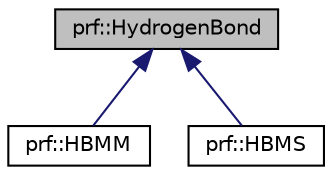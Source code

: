 digraph "prf::HydrogenBond"
{
  bgcolor="transparent";
  edge [fontname="Helvetica",fontsize="10",labelfontname="Helvetica",labelfontsize="10"];
  node [fontname="Helvetica",fontsize="10",shape=record];
  Node1 [label="prf::HydrogenBond",height=0.2,width=0.4,color="black", fillcolor="grey75", style="filled" fontcolor="black"];
  Node1 -> Node2 [dir="back",color="midnightblue",fontsize="10",style="solid",fontname="Helvetica"];
  Node2 [label="prf::HBMM",height=0.2,width=0.4,color="black",URL="$classprf_1_1HBMM.html",tooltip="The Backbone-Backbone hydrogen bond term."];
  Node1 -> Node3 [dir="back",color="midnightblue",fontsize="10",style="solid",fontname="Helvetica"];
  Node3 [label="prf::HBMS",height=0.2,width=0.4,color="black",URL="$classprf_1_1HBMS.html",tooltip="The Backbone-Sidechain hydrogen bond term."];
}
